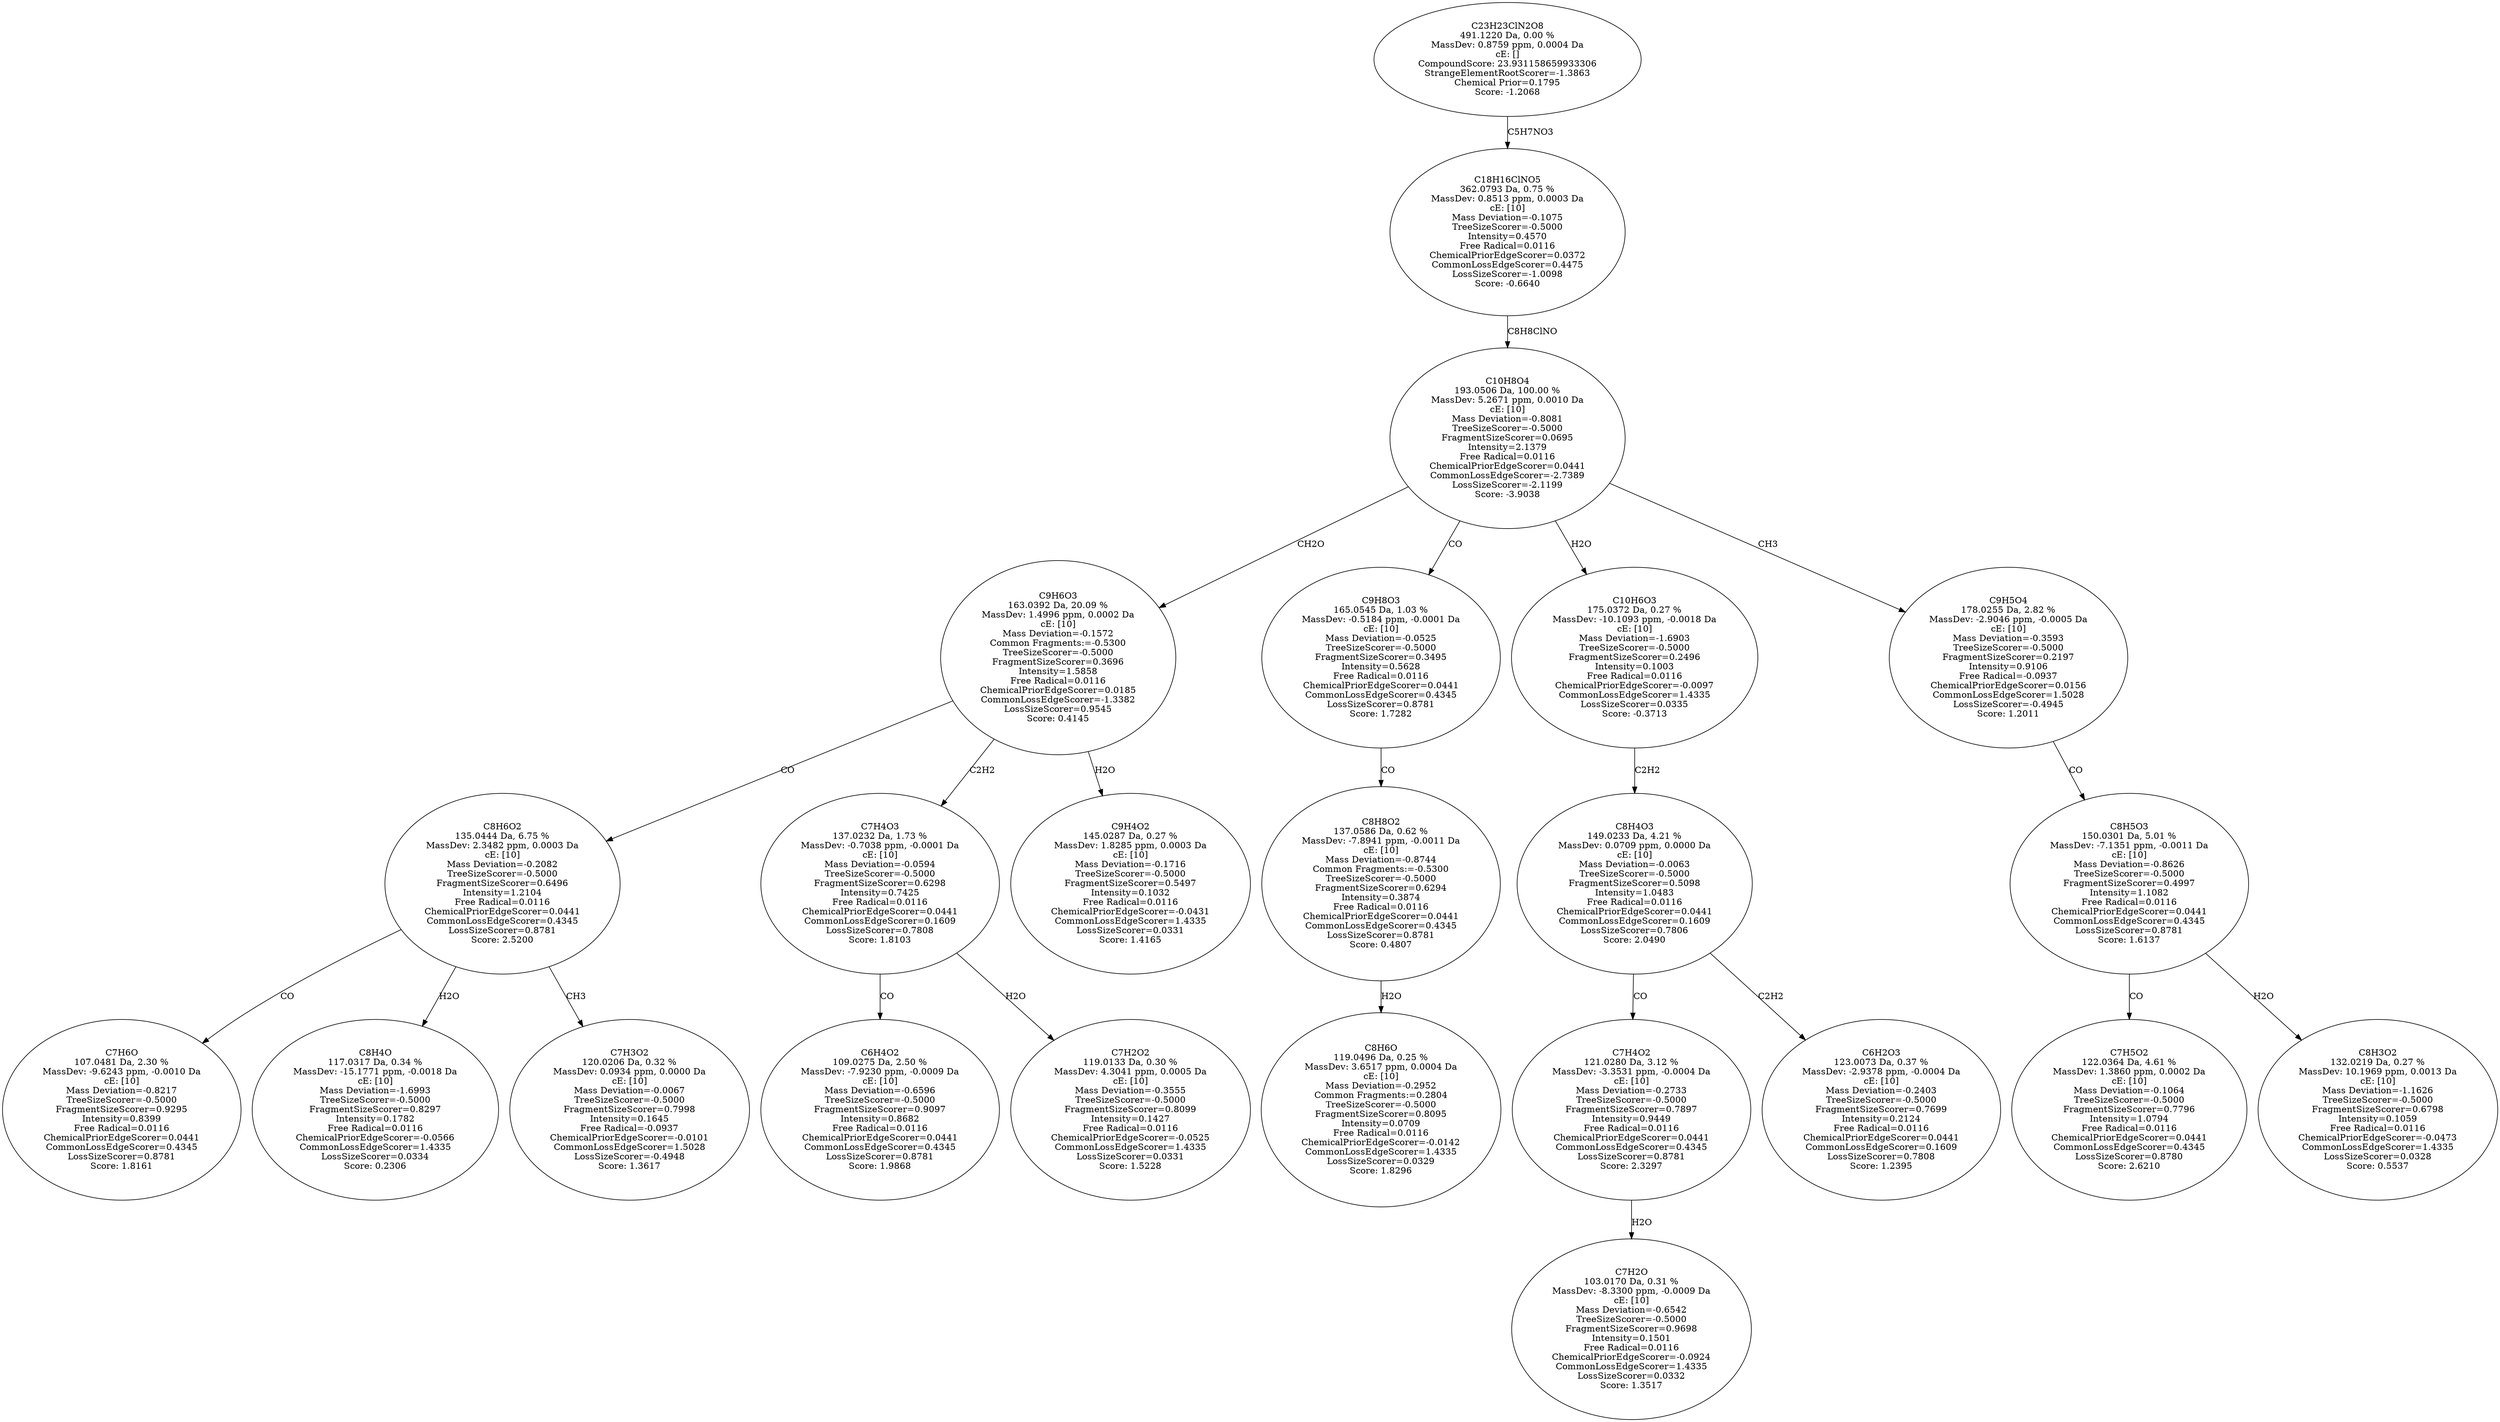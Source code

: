 strict digraph {
v1 [label="C7H6O\n107.0481 Da, 2.30 %\nMassDev: -9.6243 ppm, -0.0010 Da\ncE: [10]\nMass Deviation=-0.8217\nTreeSizeScorer=-0.5000\nFragmentSizeScorer=0.9295\nIntensity=0.8399\nFree Radical=0.0116\nChemicalPriorEdgeScorer=0.0441\nCommonLossEdgeScorer=0.4345\nLossSizeScorer=0.8781\nScore: 1.8161"];
v2 [label="C8H4O\n117.0317 Da, 0.34 %\nMassDev: -15.1771 ppm, -0.0018 Da\ncE: [10]\nMass Deviation=-1.6993\nTreeSizeScorer=-0.5000\nFragmentSizeScorer=0.8297\nIntensity=0.1782\nFree Radical=0.0116\nChemicalPriorEdgeScorer=-0.0566\nCommonLossEdgeScorer=1.4335\nLossSizeScorer=0.0334\nScore: 0.2306"];
v3 [label="C7H3O2\n120.0206 Da, 0.32 %\nMassDev: 0.0934 ppm, 0.0000 Da\ncE: [10]\nMass Deviation=-0.0067\nTreeSizeScorer=-0.5000\nFragmentSizeScorer=0.7998\nIntensity=0.1645\nFree Radical=-0.0937\nChemicalPriorEdgeScorer=-0.0101\nCommonLossEdgeScorer=1.5028\nLossSizeScorer=-0.4948\nScore: 1.3617"];
v4 [label="C8H6O2\n135.0444 Da, 6.75 %\nMassDev: 2.3482 ppm, 0.0003 Da\ncE: [10]\nMass Deviation=-0.2082\nTreeSizeScorer=-0.5000\nFragmentSizeScorer=0.6496\nIntensity=1.2104\nFree Radical=0.0116\nChemicalPriorEdgeScorer=0.0441\nCommonLossEdgeScorer=0.4345\nLossSizeScorer=0.8781\nScore: 2.5200"];
v5 [label="C6H4O2\n109.0275 Da, 2.50 %\nMassDev: -7.9230 ppm, -0.0009 Da\ncE: [10]\nMass Deviation=-0.6596\nTreeSizeScorer=-0.5000\nFragmentSizeScorer=0.9097\nIntensity=0.8682\nFree Radical=0.0116\nChemicalPriorEdgeScorer=0.0441\nCommonLossEdgeScorer=0.4345\nLossSizeScorer=0.8781\nScore: 1.9868"];
v6 [label="C7H2O2\n119.0133 Da, 0.30 %\nMassDev: 4.3041 ppm, 0.0005 Da\ncE: [10]\nMass Deviation=-0.3555\nTreeSizeScorer=-0.5000\nFragmentSizeScorer=0.8099\nIntensity=0.1427\nFree Radical=0.0116\nChemicalPriorEdgeScorer=-0.0525\nCommonLossEdgeScorer=1.4335\nLossSizeScorer=0.0331\nScore: 1.5228"];
v7 [label="C7H4O3\n137.0232 Da, 1.73 %\nMassDev: -0.7038 ppm, -0.0001 Da\ncE: [10]\nMass Deviation=-0.0594\nTreeSizeScorer=-0.5000\nFragmentSizeScorer=0.6298\nIntensity=0.7425\nFree Radical=0.0116\nChemicalPriorEdgeScorer=0.0441\nCommonLossEdgeScorer=0.1609\nLossSizeScorer=0.7808\nScore: 1.8103"];
v8 [label="C9H4O2\n145.0287 Da, 0.27 %\nMassDev: 1.8285 ppm, 0.0003 Da\ncE: [10]\nMass Deviation=-0.1716\nTreeSizeScorer=-0.5000\nFragmentSizeScorer=0.5497\nIntensity=0.1032\nFree Radical=0.0116\nChemicalPriorEdgeScorer=-0.0431\nCommonLossEdgeScorer=1.4335\nLossSizeScorer=0.0331\nScore: 1.4165"];
v9 [label="C9H6O3\n163.0392 Da, 20.09 %\nMassDev: 1.4996 ppm, 0.0002 Da\ncE: [10]\nMass Deviation=-0.1572\nCommon Fragments:=-0.5300\nTreeSizeScorer=-0.5000\nFragmentSizeScorer=0.3696\nIntensity=1.5858\nFree Radical=0.0116\nChemicalPriorEdgeScorer=0.0185\nCommonLossEdgeScorer=-1.3382\nLossSizeScorer=0.9545\nScore: 0.4145"];
v10 [label="C8H6O\n119.0496 Da, 0.25 %\nMassDev: 3.6517 ppm, 0.0004 Da\ncE: [10]\nMass Deviation=-0.2952\nCommon Fragments:=0.2804\nTreeSizeScorer=-0.5000\nFragmentSizeScorer=0.8095\nIntensity=0.0709\nFree Radical=0.0116\nChemicalPriorEdgeScorer=-0.0142\nCommonLossEdgeScorer=1.4335\nLossSizeScorer=0.0329\nScore: 1.8296"];
v11 [label="C8H8O2\n137.0586 Da, 0.62 %\nMassDev: -7.8941 ppm, -0.0011 Da\ncE: [10]\nMass Deviation=-0.8744\nCommon Fragments:=-0.5300\nTreeSizeScorer=-0.5000\nFragmentSizeScorer=0.6294\nIntensity=0.3874\nFree Radical=0.0116\nChemicalPriorEdgeScorer=0.0441\nCommonLossEdgeScorer=0.4345\nLossSizeScorer=0.8781\nScore: 0.4807"];
v12 [label="C9H8O3\n165.0545 Da, 1.03 %\nMassDev: -0.5184 ppm, -0.0001 Da\ncE: [10]\nMass Deviation=-0.0525\nTreeSizeScorer=-0.5000\nFragmentSizeScorer=0.3495\nIntensity=0.5628\nFree Radical=0.0116\nChemicalPriorEdgeScorer=0.0441\nCommonLossEdgeScorer=0.4345\nLossSizeScorer=0.8781\nScore: 1.7282"];
v13 [label="C7H2O\n103.0170 Da, 0.31 %\nMassDev: -8.3300 ppm, -0.0009 Da\ncE: [10]\nMass Deviation=-0.6542\nTreeSizeScorer=-0.5000\nFragmentSizeScorer=0.9698\nIntensity=0.1501\nFree Radical=0.0116\nChemicalPriorEdgeScorer=-0.0924\nCommonLossEdgeScorer=1.4335\nLossSizeScorer=0.0332\nScore: 1.3517"];
v14 [label="C7H4O2\n121.0280 Da, 3.12 %\nMassDev: -3.3531 ppm, -0.0004 Da\ncE: [10]\nMass Deviation=-0.2733\nTreeSizeScorer=-0.5000\nFragmentSizeScorer=0.7897\nIntensity=0.9449\nFree Radical=0.0116\nChemicalPriorEdgeScorer=0.0441\nCommonLossEdgeScorer=0.4345\nLossSizeScorer=0.8781\nScore: 2.3297"];
v15 [label="C6H2O3\n123.0073 Da, 0.37 %\nMassDev: -2.9378 ppm, -0.0004 Da\ncE: [10]\nMass Deviation=-0.2403\nTreeSizeScorer=-0.5000\nFragmentSizeScorer=0.7699\nIntensity=0.2124\nFree Radical=0.0116\nChemicalPriorEdgeScorer=0.0441\nCommonLossEdgeScorer=0.1609\nLossSizeScorer=0.7808\nScore: 1.2395"];
v16 [label="C8H4O3\n149.0233 Da, 4.21 %\nMassDev: 0.0709 ppm, 0.0000 Da\ncE: [10]\nMass Deviation=-0.0063\nTreeSizeScorer=-0.5000\nFragmentSizeScorer=0.5098\nIntensity=1.0483\nFree Radical=0.0116\nChemicalPriorEdgeScorer=0.0441\nCommonLossEdgeScorer=0.1609\nLossSizeScorer=0.7806\nScore: 2.0490"];
v17 [label="C10H6O3\n175.0372 Da, 0.27 %\nMassDev: -10.1093 ppm, -0.0018 Da\ncE: [10]\nMass Deviation=-1.6903\nTreeSizeScorer=-0.5000\nFragmentSizeScorer=0.2496\nIntensity=0.1003\nFree Radical=0.0116\nChemicalPriorEdgeScorer=-0.0097\nCommonLossEdgeScorer=1.4335\nLossSizeScorer=0.0335\nScore: -0.3713"];
v18 [label="C7H5O2\n122.0364 Da, 4.61 %\nMassDev: 1.3860 ppm, 0.0002 Da\ncE: [10]\nMass Deviation=-0.1064\nTreeSizeScorer=-0.5000\nFragmentSizeScorer=0.7796\nIntensity=1.0794\nFree Radical=0.0116\nChemicalPriorEdgeScorer=0.0441\nCommonLossEdgeScorer=0.4345\nLossSizeScorer=0.8780\nScore: 2.6210"];
v19 [label="C8H3O2\n132.0219 Da, 0.27 %\nMassDev: 10.1969 ppm, 0.0013 Da\ncE: [10]\nMass Deviation=-1.1626\nTreeSizeScorer=-0.5000\nFragmentSizeScorer=0.6798\nIntensity=0.1059\nFree Radical=0.0116\nChemicalPriorEdgeScorer=-0.0473\nCommonLossEdgeScorer=1.4335\nLossSizeScorer=0.0328\nScore: 0.5537"];
v20 [label="C8H5O3\n150.0301 Da, 5.01 %\nMassDev: -7.1351 ppm, -0.0011 Da\ncE: [10]\nMass Deviation=-0.8626\nTreeSizeScorer=-0.5000\nFragmentSizeScorer=0.4997\nIntensity=1.1082\nFree Radical=0.0116\nChemicalPriorEdgeScorer=0.0441\nCommonLossEdgeScorer=0.4345\nLossSizeScorer=0.8781\nScore: 1.6137"];
v21 [label="C9H5O4\n178.0255 Da, 2.82 %\nMassDev: -2.9046 ppm, -0.0005 Da\ncE: [10]\nMass Deviation=-0.3593\nTreeSizeScorer=-0.5000\nFragmentSizeScorer=0.2197\nIntensity=0.9106\nFree Radical=-0.0937\nChemicalPriorEdgeScorer=0.0156\nCommonLossEdgeScorer=1.5028\nLossSizeScorer=-0.4945\nScore: 1.2011"];
v22 [label="C10H8O4\n193.0506 Da, 100.00 %\nMassDev: 5.2671 ppm, 0.0010 Da\ncE: [10]\nMass Deviation=-0.8081\nTreeSizeScorer=-0.5000\nFragmentSizeScorer=0.0695\nIntensity=2.1379\nFree Radical=0.0116\nChemicalPriorEdgeScorer=0.0441\nCommonLossEdgeScorer=-2.7389\nLossSizeScorer=-2.1199\nScore: -3.9038"];
v23 [label="C18H16ClNO5\n362.0793 Da, 0.75 %\nMassDev: 0.8513 ppm, 0.0003 Da\ncE: [10]\nMass Deviation=-0.1075\nTreeSizeScorer=-0.5000\nIntensity=0.4570\nFree Radical=0.0116\nChemicalPriorEdgeScorer=0.0372\nCommonLossEdgeScorer=0.4475\nLossSizeScorer=-1.0098\nScore: -0.6640"];
v24 [label="C23H23ClN2O8\n491.1220 Da, 0.00 %\nMassDev: 0.8759 ppm, 0.0004 Da\ncE: []\nCompoundScore: 23.931158659933306\nStrangeElementRootScorer=-1.3863\nChemical Prior=0.1795\nScore: -1.2068"];
v4 -> v1 [label="CO"];
v4 -> v2 [label="H2O"];
v4 -> v3 [label="CH3"];
v9 -> v4 [label="CO"];
v7 -> v5 [label="CO"];
v7 -> v6 [label="H2O"];
v9 -> v7 [label="C2H2"];
v9 -> v8 [label="H2O"];
v22 -> v9 [label="CH2O"];
v11 -> v10 [label="H2O"];
v12 -> v11 [label="CO"];
v22 -> v12 [label="CO"];
v14 -> v13 [label="H2O"];
v16 -> v14 [label="CO"];
v16 -> v15 [label="C2H2"];
v17 -> v16 [label="C2H2"];
v22 -> v17 [label="H2O"];
v20 -> v18 [label="CO"];
v20 -> v19 [label="H2O"];
v21 -> v20 [label="CO"];
v22 -> v21 [label="CH3"];
v23 -> v22 [label="C8H8ClNO"];
v24 -> v23 [label="C5H7NO3"];
}